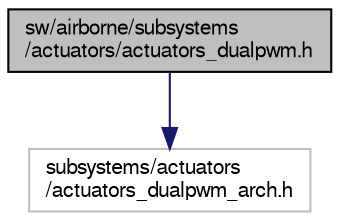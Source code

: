 digraph "sw/airborne/subsystems/actuators/actuators_dualpwm.h"
{
  edge [fontname="FreeSans",fontsize="10",labelfontname="FreeSans",labelfontsize="10"];
  node [fontname="FreeSans",fontsize="10",shape=record];
  Node1 [label="sw/airborne/subsystems\l/actuators/actuators_dualpwm.h",height=0.2,width=0.4,color="black", fillcolor="grey75", style="filled", fontcolor="black"];
  Node1 -> Node2 [color="midnightblue",fontsize="10",style="solid",fontname="FreeSans"];
  Node2 [label="subsystems/actuators\l/actuators_dualpwm_arch.h",height=0.2,width=0.4,color="grey75", fillcolor="white", style="filled"];
}

